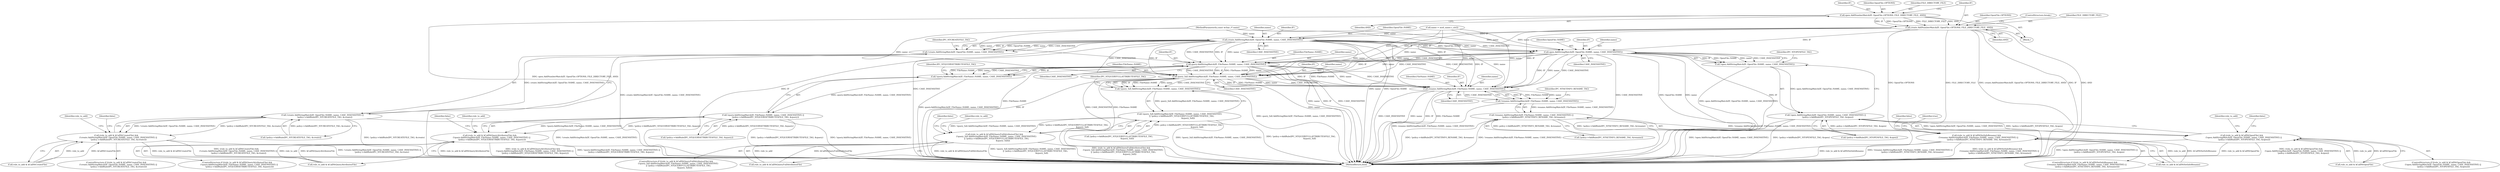 digraph "0_Chrome_4f1f3d0f03c79ddaace56f067cf28a27f9466b7d_1@API" {
"1000184" [label="(Call,create.AddNumberMatch(IF, OpenFile::OPTIONS, FILE_DIRECTORY_FILE, AND))"];
"1000179" [label="(Call,open.AddNumberMatch(IF, OpenFile::OPTIONS, FILE_DIRECTORY_FILE, AND))"];
"1000254" [label="(Call,create.AddStringMatch(IF, OpenFile::NAME, name, CASE_INSENSITIVE))"];
"1000253" [label="(Call,!create.AddStringMatch(IF, OpenFile::NAME, name, CASE_INSENSITIVE))"];
"1000252" [label="(Call,!create.AddStringMatch(IF, OpenFile::NAME, name, CASE_INSENSITIVE) ||\n       !policy->AddRule(IPC_NTCREATEFILE_TAG, &create))"];
"1000248" [label="(Call,(rule_to_add & kCallNtCreateFile) &&\n      (!create.AddStringMatch(IF, OpenFile::NAME, name, CASE_INSENSITIVE) ||\n       !policy->AddRule(IPC_NTCREATEFILE_TAG, &create)))"];
"1000274" [label="(Call,open.AddStringMatch(IF, OpenFile::NAME, name, CASE_INSENSITIVE))"];
"1000273" [label="(Call,!open.AddStringMatch(IF, OpenFile::NAME, name, CASE_INSENSITIVE))"];
"1000272" [label="(Call,!open.AddStringMatch(IF, OpenFile::NAME, name, CASE_INSENSITIVE) ||\n       !policy->AddRule(IPC_NTOPENFILE_TAG, &open))"];
"1000268" [label="(Call,(rule_to_add & kCallNtOpenFile) &&\n      (!open.AddStringMatch(IF, OpenFile::NAME, name, CASE_INSENSITIVE) ||\n       !policy->AddRule(IPC_NTOPENFILE_TAG, &open)))"];
"1000294" [label="(Call,query.AddStringMatch(IF, FileName::NAME, name, CASE_INSENSITIVE))"];
"1000293" [label="(Call,!query.AddStringMatch(IF, FileName::NAME, name, CASE_INSENSITIVE))"];
"1000292" [label="(Call,!query.AddStringMatch(IF, FileName::NAME, name, CASE_INSENSITIVE) ||\n       !policy->AddRule(IPC_NTQUERYATTRIBUTESFILE_TAG, &query))"];
"1000288" [label="(Call,(rule_to_add & kCallNtQueryAttributesFile) &&\n      (!query.AddStringMatch(IF, FileName::NAME, name, CASE_INSENSITIVE) ||\n       !policy->AddRule(IPC_NTQUERYATTRIBUTESFILE_TAG, &query)))"];
"1000314" [label="(Call,query_full.AddStringMatch(IF, FileName::NAME, name, CASE_INSENSITIVE))"];
"1000313" [label="(Call,!query_full.AddStringMatch(IF, FileName::NAME, name, CASE_INSENSITIVE))"];
"1000312" [label="(Call,!query_full.AddStringMatch(IF, FileName::NAME, name, CASE_INSENSITIVE)\n       || !policy->AddRule(IPC_NTQUERYFULLATTRIBUTESFILE_TAG,\n                           &query_full))"];
"1000308" [label="(Call,(rule_to_add & kCallNtQueryFullAttributesFile) &&\n      (!query_full.AddStringMatch(IF, FileName::NAME, name, CASE_INSENSITIVE)\n       || !policy->AddRule(IPC_NTQUERYFULLATTRIBUTESFILE_TAG,\n                           &query_full)))"];
"1000334" [label="(Call,rename.AddStringMatch(IF, FileName::NAME, name, CASE_INSENSITIVE))"];
"1000333" [label="(Call,!rename.AddStringMatch(IF, FileName::NAME, name, CASE_INSENSITIVE))"];
"1000332" [label="(Call,!rename.AddStringMatch(IF, FileName::NAME, name, CASE_INSENSITIVE) ||\n       !policy->AddRule(IPC_NTSETINFO_RENAME_TAG, &rename))"];
"1000328" [label="(Call,(rule_to_add & kCallNtSetInfoRename) &&\n      (!rename.AddStringMatch(IF, FileName::NAME, name, CASE_INSENSITIVE) ||\n       !policy->AddRule(IPC_NTSETINFO_RENAME_TAG, &rename)))"];
"1000334" [label="(Call,rename.AddStringMatch(IF, FileName::NAME, name, CASE_INSENSITIVE))"];
"1000253" [label="(Call,!create.AddStringMatch(IF, OpenFile::NAME, name, CASE_INSENSITIVE))"];
"1000336" [label="(Identifier,FileName::NAME)"];
"1000293" [label="(Call,!query.AddStringMatch(IF, FileName::NAME, name, CASE_INSENSITIVE))"];
"1000339" [label="(Call,!policy->AddRule(IPC_NTSETINFO_RENAME_TAG, &rename))"];
"1000298" [label="(Identifier,CASE_INSENSITIVE)"];
"1000333" [label="(Call,!rename.AddStringMatch(IF, FileName::NAME, name, CASE_INSENSITIVE))"];
"1000296" [label="(Identifier,FileName::NAME)"];
"1000289" [label="(Call,rule_to_add & kCallNtQueryAttributesFile)"];
"1000270" [label="(Identifier,rule_to_add)"];
"1000346" [label="(Identifier,false)"];
"1000315" [label="(Identifier,IF)"];
"1000332" [label="(Call,!rename.AddStringMatch(IF, FileName::NAME, name, CASE_INSENSITIVE) ||\n       !policy->AddRule(IPC_NTSETINFO_RENAME_TAG, &rename))"];
"1000272" [label="(Call,!open.AddStringMatch(IF, OpenFile::NAME, name, CASE_INSENSITIVE) ||\n       !policy->AddRule(IPC_NTOPENFILE_TAG, &open))"];
"1000257" [label="(Identifier,name)"];
"1000338" [label="(Identifier,CASE_INSENSITIVE)"];
"1000179" [label="(Call,open.AddNumberMatch(IF, OpenFile::OPTIONS, FILE_DIRECTORY_FILE, AND))"];
"1000290" [label="(Identifier,rule_to_add)"];
"1000306" [label="(Identifier,false)"];
"1000269" [label="(Call,rule_to_add & kCallNtOpenFile)"];
"1000297" [label="(Identifier,name)"];
"1000317" [label="(Identifier,name)"];
"1000294" [label="(Call,query.AddStringMatch(IF, FileName::NAME, name, CASE_INSENSITIVE))"];
"1000288" [label="(Call,(rule_to_add & kCallNtQueryAttributesFile) &&\n      (!query.AddStringMatch(IF, FileName::NAME, name, CASE_INSENSITIVE) ||\n       !policy->AddRule(IPC_NTQUERYATTRIBUTESFILE_TAG, &query)))"];
"1000312" [label="(Call,!query_full.AddStringMatch(IF, FileName::NAME, name, CASE_INSENSITIVE)\n       || !policy->AddRule(IPC_NTQUERYFULLATTRIBUTESFILE_TAG,\n                           &query_full))"];
"1000276" [label="(Identifier,OpenFile::NAME)"];
"1000186" [label="(Identifier,OpenFile::OPTIONS)"];
"1000301" [label="(Identifier,IPC_NTQUERYATTRIBUTESFILE_TAG)"];
"1000287" [label="(ControlStructure,if ((rule_to_add & kCallNtQueryAttributesFile) &&\n      (!query.AddStringMatch(IF, FileName::NAME, name, CASE_INSENSITIVE) ||\n       !policy->AddRule(IPC_NTQUERYATTRIBUTESFILE_TAG, &query))))"];
"1000248" [label="(Call,(rule_to_add & kCallNtCreateFile) &&\n      (!create.AddStringMatch(IF, OpenFile::NAME, name, CASE_INSENSITIVE) ||\n       !policy->AddRule(IPC_NTCREATEFILE_TAG, &create)))"];
"1000299" [label="(Call,!policy->AddRule(IPC_NTQUERYATTRIBUTESFILE_TAG, &query))"];
"1000184" [label="(Call,create.AddNumberMatch(IF, OpenFile::OPTIONS, FILE_DIRECTORY_FILE, AND))"];
"1000275" [label="(Identifier,IF)"];
"1000259" [label="(Call,!policy->AddRule(IPC_NTCREATEFILE_TAG, &create))"];
"1000318" [label="(Identifier,CASE_INSENSITIVE)"];
"1000335" [label="(Identifier,IF)"];
"1000314" [label="(Call,query_full.AddStringMatch(IF, FileName::NAME, name, CASE_INSENSITIVE))"];
"1000255" [label="(Identifier,IF)"];
"1000274" [label="(Call,open.AddStringMatch(IF, OpenFile::NAME, name, CASE_INSENSITIVE))"];
"1000183" [label="(Identifier,AND)"];
"1000130" [label="(Call,name = mod_name.c_str())"];
"1000267" [label="(ControlStructure,if ((rule_to_add & kCallNtOpenFile) &&\n      (!open.AddStringMatch(IF, OpenFile::NAME, name, CASE_INSENSITIVE) ||\n       !policy->AddRule(IPC_NTOPENFILE_TAG, &open))))"];
"1000310" [label="(Identifier,rule_to_add)"];
"1000254" [label="(Call,create.AddStringMatch(IF, OpenFile::NAME, name, CASE_INSENSITIVE))"];
"1000295" [label="(Identifier,IF)"];
"1000286" [label="(Identifier,false)"];
"1000307" [label="(ControlStructure,if ((rule_to_add & kCallNtQueryFullAttributesFile) &&\n      (!query_full.AddStringMatch(IF, FileName::NAME, name, CASE_INSENSITIVE)\n       || !policy->AddRule(IPC_NTQUERYFULLATTRIBUTESFILE_TAG,\n                           &query_full))))"];
"1000266" [label="(Identifier,false)"];
"1000328" [label="(Call,(rule_to_add & kCallNtSetInfoRename) &&\n      (!rename.AddStringMatch(IF, FileName::NAME, name, CASE_INSENSITIVE) ||\n       !policy->AddRule(IPC_NTSETINFO_RENAME_TAG, &rename)))"];
"1000273" [label="(Call,!open.AddStringMatch(IF, OpenFile::NAME, name, CASE_INSENSITIVE))"];
"1000281" [label="(Identifier,IPC_NTOPENFILE_TAG)"];
"1000326" [label="(Identifier,false)"];
"1000247" [label="(ControlStructure,if ((rule_to_add & kCallNtCreateFile) &&\n      (!create.AddStringMatch(IF, OpenFile::NAME, name, CASE_INSENSITIVE) ||\n       !policy->AddRule(IPC_NTCREATEFILE_TAG, &create))))"];
"1000189" [label="(ControlStructure,break;)"];
"1000313" [label="(Call,!query_full.AddStringMatch(IF, FileName::NAME, name, CASE_INSENSITIVE))"];
"1000292" [label="(Call,!query.AddStringMatch(IF, FileName::NAME, name, CASE_INSENSITIVE) ||\n       !policy->AddRule(IPC_NTQUERYATTRIBUTESFILE_TAG, &query))"];
"1000252" [label="(Call,!create.AddStringMatch(IF, OpenFile::NAME, name, CASE_INSENSITIVE) ||\n       !policy->AddRule(IPC_NTCREATEFILE_TAG, &create))"];
"1000308" [label="(Call,(rule_to_add & kCallNtQueryFullAttributesFile) &&\n      (!query_full.AddStringMatch(IF, FileName::NAME, name, CASE_INSENSITIVE)\n       || !policy->AddRule(IPC_NTQUERYFULLATTRIBUTESFILE_TAG,\n                           &query_full)))"];
"1000187" [label="(Identifier,FILE_DIRECTORY_FILE)"];
"1000319" [label="(Call,!policy->AddRule(IPC_NTQUERYFULLATTRIBUTESFILE_TAG,\n                           &query_full))"];
"1000327" [label="(ControlStructure,if ((rule_to_add & kCallNtSetInfoRename) &&\n      (!rename.AddStringMatch(IF, FileName::NAME, name, CASE_INSENSITIVE) ||\n       !policy->AddRule(IPC_NTSETINFO_RENAME_TAG, &rename))))"];
"1000348" [label="(Identifier,true)"];
"1000316" [label="(Identifier,FileName::NAME)"];
"1000341" [label="(Identifier,IPC_NTSETINFO_RENAME_TAG)"];
"1000321" [label="(Identifier,IPC_NTQUERYFULLATTRIBUTESFILE_TAG)"];
"1000268" [label="(Call,(rule_to_add & kCallNtOpenFile) &&\n      (!open.AddStringMatch(IF, OpenFile::NAME, name, CASE_INSENSITIVE) ||\n       !policy->AddRule(IPC_NTOPENFILE_TAG, &open)))"];
"1000349" [label="(MethodReturn,bool)"];
"1000258" [label="(Identifier,CASE_INSENSITIVE)"];
"1000180" [label="(Identifier,IF)"];
"1000256" [label="(Identifier,OpenFile::NAME)"];
"1000102" [label="(MethodParameterIn,const wchar_t* name)"];
"1000185" [label="(Identifier,IF)"];
"1000181" [label="(Identifier,OpenFile::OPTIONS)"];
"1000188" [label="(Identifier,AND)"];
"1000329" [label="(Call,rule_to_add & kCallNtSetInfoRename)"];
"1000330" [label="(Identifier,rule_to_add)"];
"1000178" [label="(Block,)"];
"1000278" [label="(Identifier,CASE_INSENSITIVE)"];
"1000261" [label="(Identifier,IPC_NTCREATEFILE_TAG)"];
"1000182" [label="(Identifier,FILE_DIRECTORY_FILE)"];
"1000279" [label="(Call,!policy->AddRule(IPC_NTOPENFILE_TAG, &open))"];
"1000337" [label="(Identifier,name)"];
"1000249" [label="(Call,rule_to_add & kCallNtCreateFile)"];
"1000277" [label="(Identifier,name)"];
"1000309" [label="(Call,rule_to_add & kCallNtQueryFullAttributesFile)"];
"1000184" -> "1000178"  [label="AST: "];
"1000184" -> "1000188"  [label="CFG: "];
"1000185" -> "1000184"  [label="AST: "];
"1000186" -> "1000184"  [label="AST: "];
"1000187" -> "1000184"  [label="AST: "];
"1000188" -> "1000184"  [label="AST: "];
"1000189" -> "1000184"  [label="CFG: "];
"1000184" -> "1000349"  [label="DDG: IF"];
"1000184" -> "1000349"  [label="DDG: AND"];
"1000184" -> "1000349"  [label="DDG: OpenFile::OPTIONS"];
"1000184" -> "1000349"  [label="DDG: FILE_DIRECTORY_FILE"];
"1000184" -> "1000349"  [label="DDG: create.AddNumberMatch(IF, OpenFile::OPTIONS, FILE_DIRECTORY_FILE, AND)"];
"1000179" -> "1000184"  [label="DDG: IF"];
"1000179" -> "1000184"  [label="DDG: OpenFile::OPTIONS"];
"1000179" -> "1000184"  [label="DDG: FILE_DIRECTORY_FILE"];
"1000179" -> "1000184"  [label="DDG: AND"];
"1000184" -> "1000254"  [label="DDG: IF"];
"1000184" -> "1000274"  [label="DDG: IF"];
"1000184" -> "1000294"  [label="DDG: IF"];
"1000184" -> "1000314"  [label="DDG: IF"];
"1000184" -> "1000334"  [label="DDG: IF"];
"1000179" -> "1000178"  [label="AST: "];
"1000179" -> "1000183"  [label="CFG: "];
"1000180" -> "1000179"  [label="AST: "];
"1000181" -> "1000179"  [label="AST: "];
"1000182" -> "1000179"  [label="AST: "];
"1000183" -> "1000179"  [label="AST: "];
"1000185" -> "1000179"  [label="CFG: "];
"1000179" -> "1000349"  [label="DDG: open.AddNumberMatch(IF, OpenFile::OPTIONS, FILE_DIRECTORY_FILE, AND)"];
"1000254" -> "1000253"  [label="AST: "];
"1000254" -> "1000258"  [label="CFG: "];
"1000255" -> "1000254"  [label="AST: "];
"1000256" -> "1000254"  [label="AST: "];
"1000257" -> "1000254"  [label="AST: "];
"1000258" -> "1000254"  [label="AST: "];
"1000253" -> "1000254"  [label="CFG: "];
"1000254" -> "1000349"  [label="DDG: IF"];
"1000254" -> "1000349"  [label="DDG: CASE_INSENSITIVE"];
"1000254" -> "1000349"  [label="DDG: name"];
"1000254" -> "1000349"  [label="DDG: OpenFile::NAME"];
"1000254" -> "1000253"  [label="DDG: IF"];
"1000254" -> "1000253"  [label="DDG: OpenFile::NAME"];
"1000254" -> "1000253"  [label="DDG: name"];
"1000254" -> "1000253"  [label="DDG: CASE_INSENSITIVE"];
"1000130" -> "1000254"  [label="DDG: name"];
"1000102" -> "1000254"  [label="DDG: name"];
"1000254" -> "1000274"  [label="DDG: IF"];
"1000254" -> "1000274"  [label="DDG: OpenFile::NAME"];
"1000254" -> "1000274"  [label="DDG: name"];
"1000254" -> "1000274"  [label="DDG: CASE_INSENSITIVE"];
"1000254" -> "1000294"  [label="DDG: IF"];
"1000254" -> "1000294"  [label="DDG: name"];
"1000254" -> "1000294"  [label="DDG: CASE_INSENSITIVE"];
"1000254" -> "1000314"  [label="DDG: IF"];
"1000254" -> "1000314"  [label="DDG: name"];
"1000254" -> "1000314"  [label="DDG: CASE_INSENSITIVE"];
"1000254" -> "1000334"  [label="DDG: IF"];
"1000254" -> "1000334"  [label="DDG: name"];
"1000254" -> "1000334"  [label="DDG: CASE_INSENSITIVE"];
"1000253" -> "1000252"  [label="AST: "];
"1000261" -> "1000253"  [label="CFG: "];
"1000252" -> "1000253"  [label="CFG: "];
"1000253" -> "1000349"  [label="DDG: create.AddStringMatch(IF, OpenFile::NAME, name, CASE_INSENSITIVE)"];
"1000253" -> "1000252"  [label="DDG: create.AddStringMatch(IF, OpenFile::NAME, name, CASE_INSENSITIVE)"];
"1000252" -> "1000248"  [label="AST: "];
"1000252" -> "1000259"  [label="CFG: "];
"1000259" -> "1000252"  [label="AST: "];
"1000248" -> "1000252"  [label="CFG: "];
"1000252" -> "1000349"  [label="DDG: !policy->AddRule(IPC_NTCREATEFILE_TAG, &create)"];
"1000252" -> "1000349"  [label="DDG: !create.AddStringMatch(IF, OpenFile::NAME, name, CASE_INSENSITIVE)"];
"1000252" -> "1000248"  [label="DDG: !create.AddStringMatch(IF, OpenFile::NAME, name, CASE_INSENSITIVE)"];
"1000252" -> "1000248"  [label="DDG: !policy->AddRule(IPC_NTCREATEFILE_TAG, &create)"];
"1000259" -> "1000252"  [label="DDG: policy->AddRule(IPC_NTCREATEFILE_TAG, &create)"];
"1000248" -> "1000247"  [label="AST: "];
"1000248" -> "1000249"  [label="CFG: "];
"1000249" -> "1000248"  [label="AST: "];
"1000266" -> "1000248"  [label="CFG: "];
"1000270" -> "1000248"  [label="CFG: "];
"1000248" -> "1000349"  [label="DDG: rule_to_add & kCallNtCreateFile"];
"1000248" -> "1000349"  [label="DDG: (rule_to_add & kCallNtCreateFile) &&\n      (!create.AddStringMatch(IF, OpenFile::NAME, name, CASE_INSENSITIVE) ||\n       !policy->AddRule(IPC_NTCREATEFILE_TAG, &create))"];
"1000248" -> "1000349"  [label="DDG: !create.AddStringMatch(IF, OpenFile::NAME, name, CASE_INSENSITIVE) ||\n       !policy->AddRule(IPC_NTCREATEFILE_TAG, &create)"];
"1000249" -> "1000248"  [label="DDG: rule_to_add"];
"1000249" -> "1000248"  [label="DDG: kCallNtCreateFile"];
"1000274" -> "1000273"  [label="AST: "];
"1000274" -> "1000278"  [label="CFG: "];
"1000275" -> "1000274"  [label="AST: "];
"1000276" -> "1000274"  [label="AST: "];
"1000277" -> "1000274"  [label="AST: "];
"1000278" -> "1000274"  [label="AST: "];
"1000273" -> "1000274"  [label="CFG: "];
"1000274" -> "1000349"  [label="DDG: IF"];
"1000274" -> "1000349"  [label="DDG: CASE_INSENSITIVE"];
"1000274" -> "1000349"  [label="DDG: OpenFile::NAME"];
"1000274" -> "1000349"  [label="DDG: name"];
"1000274" -> "1000273"  [label="DDG: IF"];
"1000274" -> "1000273"  [label="DDG: OpenFile::NAME"];
"1000274" -> "1000273"  [label="DDG: name"];
"1000274" -> "1000273"  [label="DDG: CASE_INSENSITIVE"];
"1000130" -> "1000274"  [label="DDG: name"];
"1000102" -> "1000274"  [label="DDG: name"];
"1000274" -> "1000294"  [label="DDG: IF"];
"1000274" -> "1000294"  [label="DDG: name"];
"1000274" -> "1000294"  [label="DDG: CASE_INSENSITIVE"];
"1000274" -> "1000314"  [label="DDG: IF"];
"1000274" -> "1000314"  [label="DDG: name"];
"1000274" -> "1000314"  [label="DDG: CASE_INSENSITIVE"];
"1000274" -> "1000334"  [label="DDG: IF"];
"1000274" -> "1000334"  [label="DDG: name"];
"1000274" -> "1000334"  [label="DDG: CASE_INSENSITIVE"];
"1000273" -> "1000272"  [label="AST: "];
"1000281" -> "1000273"  [label="CFG: "];
"1000272" -> "1000273"  [label="CFG: "];
"1000273" -> "1000349"  [label="DDG: open.AddStringMatch(IF, OpenFile::NAME, name, CASE_INSENSITIVE)"];
"1000273" -> "1000272"  [label="DDG: open.AddStringMatch(IF, OpenFile::NAME, name, CASE_INSENSITIVE)"];
"1000272" -> "1000268"  [label="AST: "];
"1000272" -> "1000279"  [label="CFG: "];
"1000279" -> "1000272"  [label="AST: "];
"1000268" -> "1000272"  [label="CFG: "];
"1000272" -> "1000349"  [label="DDG: !open.AddStringMatch(IF, OpenFile::NAME, name, CASE_INSENSITIVE)"];
"1000272" -> "1000349"  [label="DDG: !policy->AddRule(IPC_NTOPENFILE_TAG, &open)"];
"1000272" -> "1000268"  [label="DDG: !open.AddStringMatch(IF, OpenFile::NAME, name, CASE_INSENSITIVE)"];
"1000272" -> "1000268"  [label="DDG: !policy->AddRule(IPC_NTOPENFILE_TAG, &open)"];
"1000279" -> "1000272"  [label="DDG: policy->AddRule(IPC_NTOPENFILE_TAG, &open)"];
"1000268" -> "1000267"  [label="AST: "];
"1000268" -> "1000269"  [label="CFG: "];
"1000269" -> "1000268"  [label="AST: "];
"1000286" -> "1000268"  [label="CFG: "];
"1000290" -> "1000268"  [label="CFG: "];
"1000268" -> "1000349"  [label="DDG: rule_to_add & kCallNtOpenFile"];
"1000268" -> "1000349"  [label="DDG: (rule_to_add & kCallNtOpenFile) &&\n      (!open.AddStringMatch(IF, OpenFile::NAME, name, CASE_INSENSITIVE) ||\n       !policy->AddRule(IPC_NTOPENFILE_TAG, &open))"];
"1000268" -> "1000349"  [label="DDG: !open.AddStringMatch(IF, OpenFile::NAME, name, CASE_INSENSITIVE) ||\n       !policy->AddRule(IPC_NTOPENFILE_TAG, &open)"];
"1000269" -> "1000268"  [label="DDG: rule_to_add"];
"1000269" -> "1000268"  [label="DDG: kCallNtOpenFile"];
"1000294" -> "1000293"  [label="AST: "];
"1000294" -> "1000298"  [label="CFG: "];
"1000295" -> "1000294"  [label="AST: "];
"1000296" -> "1000294"  [label="AST: "];
"1000297" -> "1000294"  [label="AST: "];
"1000298" -> "1000294"  [label="AST: "];
"1000293" -> "1000294"  [label="CFG: "];
"1000294" -> "1000349"  [label="DDG: CASE_INSENSITIVE"];
"1000294" -> "1000349"  [label="DDG: FileName::NAME"];
"1000294" -> "1000349"  [label="DDG: name"];
"1000294" -> "1000349"  [label="DDG: IF"];
"1000294" -> "1000293"  [label="DDG: IF"];
"1000294" -> "1000293"  [label="DDG: FileName::NAME"];
"1000294" -> "1000293"  [label="DDG: name"];
"1000294" -> "1000293"  [label="DDG: CASE_INSENSITIVE"];
"1000130" -> "1000294"  [label="DDG: name"];
"1000102" -> "1000294"  [label="DDG: name"];
"1000294" -> "1000314"  [label="DDG: IF"];
"1000294" -> "1000314"  [label="DDG: FileName::NAME"];
"1000294" -> "1000314"  [label="DDG: name"];
"1000294" -> "1000314"  [label="DDG: CASE_INSENSITIVE"];
"1000294" -> "1000334"  [label="DDG: IF"];
"1000294" -> "1000334"  [label="DDG: FileName::NAME"];
"1000294" -> "1000334"  [label="DDG: name"];
"1000294" -> "1000334"  [label="DDG: CASE_INSENSITIVE"];
"1000293" -> "1000292"  [label="AST: "];
"1000301" -> "1000293"  [label="CFG: "];
"1000292" -> "1000293"  [label="CFG: "];
"1000293" -> "1000349"  [label="DDG: query.AddStringMatch(IF, FileName::NAME, name, CASE_INSENSITIVE)"];
"1000293" -> "1000292"  [label="DDG: query.AddStringMatch(IF, FileName::NAME, name, CASE_INSENSITIVE)"];
"1000292" -> "1000288"  [label="AST: "];
"1000292" -> "1000299"  [label="CFG: "];
"1000299" -> "1000292"  [label="AST: "];
"1000288" -> "1000292"  [label="CFG: "];
"1000292" -> "1000349"  [label="DDG: !query.AddStringMatch(IF, FileName::NAME, name, CASE_INSENSITIVE)"];
"1000292" -> "1000349"  [label="DDG: !policy->AddRule(IPC_NTQUERYATTRIBUTESFILE_TAG, &query)"];
"1000292" -> "1000288"  [label="DDG: !query.AddStringMatch(IF, FileName::NAME, name, CASE_INSENSITIVE)"];
"1000292" -> "1000288"  [label="DDG: !policy->AddRule(IPC_NTQUERYATTRIBUTESFILE_TAG, &query)"];
"1000299" -> "1000292"  [label="DDG: policy->AddRule(IPC_NTQUERYATTRIBUTESFILE_TAG, &query)"];
"1000288" -> "1000287"  [label="AST: "];
"1000288" -> "1000289"  [label="CFG: "];
"1000289" -> "1000288"  [label="AST: "];
"1000306" -> "1000288"  [label="CFG: "];
"1000310" -> "1000288"  [label="CFG: "];
"1000288" -> "1000349"  [label="DDG: !query.AddStringMatch(IF, FileName::NAME, name, CASE_INSENSITIVE) ||\n       !policy->AddRule(IPC_NTQUERYATTRIBUTESFILE_TAG, &query)"];
"1000288" -> "1000349"  [label="DDG: rule_to_add & kCallNtQueryAttributesFile"];
"1000288" -> "1000349"  [label="DDG: (rule_to_add & kCallNtQueryAttributesFile) &&\n      (!query.AddStringMatch(IF, FileName::NAME, name, CASE_INSENSITIVE) ||\n       !policy->AddRule(IPC_NTQUERYATTRIBUTESFILE_TAG, &query))"];
"1000289" -> "1000288"  [label="DDG: rule_to_add"];
"1000289" -> "1000288"  [label="DDG: kCallNtQueryAttributesFile"];
"1000314" -> "1000313"  [label="AST: "];
"1000314" -> "1000318"  [label="CFG: "];
"1000315" -> "1000314"  [label="AST: "];
"1000316" -> "1000314"  [label="AST: "];
"1000317" -> "1000314"  [label="AST: "];
"1000318" -> "1000314"  [label="AST: "];
"1000313" -> "1000314"  [label="CFG: "];
"1000314" -> "1000349"  [label="DDG: IF"];
"1000314" -> "1000349"  [label="DDG: CASE_INSENSITIVE"];
"1000314" -> "1000349"  [label="DDG: FileName::NAME"];
"1000314" -> "1000349"  [label="DDG: name"];
"1000314" -> "1000313"  [label="DDG: IF"];
"1000314" -> "1000313"  [label="DDG: FileName::NAME"];
"1000314" -> "1000313"  [label="DDG: name"];
"1000314" -> "1000313"  [label="DDG: CASE_INSENSITIVE"];
"1000130" -> "1000314"  [label="DDG: name"];
"1000102" -> "1000314"  [label="DDG: name"];
"1000314" -> "1000334"  [label="DDG: IF"];
"1000314" -> "1000334"  [label="DDG: FileName::NAME"];
"1000314" -> "1000334"  [label="DDG: name"];
"1000314" -> "1000334"  [label="DDG: CASE_INSENSITIVE"];
"1000313" -> "1000312"  [label="AST: "];
"1000321" -> "1000313"  [label="CFG: "];
"1000312" -> "1000313"  [label="CFG: "];
"1000313" -> "1000349"  [label="DDG: query_full.AddStringMatch(IF, FileName::NAME, name, CASE_INSENSITIVE)"];
"1000313" -> "1000312"  [label="DDG: query_full.AddStringMatch(IF, FileName::NAME, name, CASE_INSENSITIVE)"];
"1000312" -> "1000308"  [label="AST: "];
"1000312" -> "1000319"  [label="CFG: "];
"1000319" -> "1000312"  [label="AST: "];
"1000308" -> "1000312"  [label="CFG: "];
"1000312" -> "1000349"  [label="DDG: !query_full.AddStringMatch(IF, FileName::NAME, name, CASE_INSENSITIVE)"];
"1000312" -> "1000349"  [label="DDG: !policy->AddRule(IPC_NTQUERYFULLATTRIBUTESFILE_TAG,\n                           &query_full)"];
"1000312" -> "1000308"  [label="DDG: !query_full.AddStringMatch(IF, FileName::NAME, name, CASE_INSENSITIVE)"];
"1000312" -> "1000308"  [label="DDG: !policy->AddRule(IPC_NTQUERYFULLATTRIBUTESFILE_TAG,\n                           &query_full)"];
"1000319" -> "1000312"  [label="DDG: policy->AddRule(IPC_NTQUERYFULLATTRIBUTESFILE_TAG,\n                           &query_full)"];
"1000308" -> "1000307"  [label="AST: "];
"1000308" -> "1000309"  [label="CFG: "];
"1000309" -> "1000308"  [label="AST: "];
"1000326" -> "1000308"  [label="CFG: "];
"1000330" -> "1000308"  [label="CFG: "];
"1000308" -> "1000349"  [label="DDG: rule_to_add & kCallNtQueryFullAttributesFile"];
"1000308" -> "1000349"  [label="DDG: !query_full.AddStringMatch(IF, FileName::NAME, name, CASE_INSENSITIVE)\n       || !policy->AddRule(IPC_NTQUERYFULLATTRIBUTESFILE_TAG,\n                           &query_full)"];
"1000308" -> "1000349"  [label="DDG: (rule_to_add & kCallNtQueryFullAttributesFile) &&\n      (!query_full.AddStringMatch(IF, FileName::NAME, name, CASE_INSENSITIVE)\n       || !policy->AddRule(IPC_NTQUERYFULLATTRIBUTESFILE_TAG,\n                           &query_full))"];
"1000309" -> "1000308"  [label="DDG: rule_to_add"];
"1000309" -> "1000308"  [label="DDG: kCallNtQueryFullAttributesFile"];
"1000334" -> "1000333"  [label="AST: "];
"1000334" -> "1000338"  [label="CFG: "];
"1000335" -> "1000334"  [label="AST: "];
"1000336" -> "1000334"  [label="AST: "];
"1000337" -> "1000334"  [label="AST: "];
"1000338" -> "1000334"  [label="AST: "];
"1000333" -> "1000334"  [label="CFG: "];
"1000334" -> "1000349"  [label="DDG: FileName::NAME"];
"1000334" -> "1000349"  [label="DDG: CASE_INSENSITIVE"];
"1000334" -> "1000349"  [label="DDG: name"];
"1000334" -> "1000349"  [label="DDG: IF"];
"1000334" -> "1000333"  [label="DDG: IF"];
"1000334" -> "1000333"  [label="DDG: FileName::NAME"];
"1000334" -> "1000333"  [label="DDG: name"];
"1000334" -> "1000333"  [label="DDG: CASE_INSENSITIVE"];
"1000130" -> "1000334"  [label="DDG: name"];
"1000102" -> "1000334"  [label="DDG: name"];
"1000333" -> "1000332"  [label="AST: "];
"1000341" -> "1000333"  [label="CFG: "];
"1000332" -> "1000333"  [label="CFG: "];
"1000333" -> "1000349"  [label="DDG: rename.AddStringMatch(IF, FileName::NAME, name, CASE_INSENSITIVE)"];
"1000333" -> "1000332"  [label="DDG: rename.AddStringMatch(IF, FileName::NAME, name, CASE_INSENSITIVE)"];
"1000332" -> "1000328"  [label="AST: "];
"1000332" -> "1000339"  [label="CFG: "];
"1000339" -> "1000332"  [label="AST: "];
"1000328" -> "1000332"  [label="CFG: "];
"1000332" -> "1000349"  [label="DDG: !policy->AddRule(IPC_NTSETINFO_RENAME_TAG, &rename)"];
"1000332" -> "1000349"  [label="DDG: !rename.AddStringMatch(IF, FileName::NAME, name, CASE_INSENSITIVE)"];
"1000332" -> "1000328"  [label="DDG: !rename.AddStringMatch(IF, FileName::NAME, name, CASE_INSENSITIVE)"];
"1000332" -> "1000328"  [label="DDG: !policy->AddRule(IPC_NTSETINFO_RENAME_TAG, &rename)"];
"1000339" -> "1000332"  [label="DDG: policy->AddRule(IPC_NTSETINFO_RENAME_TAG, &rename)"];
"1000328" -> "1000327"  [label="AST: "];
"1000328" -> "1000329"  [label="CFG: "];
"1000329" -> "1000328"  [label="AST: "];
"1000346" -> "1000328"  [label="CFG: "];
"1000348" -> "1000328"  [label="CFG: "];
"1000328" -> "1000349"  [label="DDG: !rename.AddStringMatch(IF, FileName::NAME, name, CASE_INSENSITIVE) ||\n       !policy->AddRule(IPC_NTSETINFO_RENAME_TAG, &rename)"];
"1000328" -> "1000349"  [label="DDG: (rule_to_add & kCallNtSetInfoRename) &&\n      (!rename.AddStringMatch(IF, FileName::NAME, name, CASE_INSENSITIVE) ||\n       !policy->AddRule(IPC_NTSETINFO_RENAME_TAG, &rename))"];
"1000328" -> "1000349"  [label="DDG: rule_to_add & kCallNtSetInfoRename"];
"1000329" -> "1000328"  [label="DDG: rule_to_add"];
"1000329" -> "1000328"  [label="DDG: kCallNtSetInfoRename"];
}
